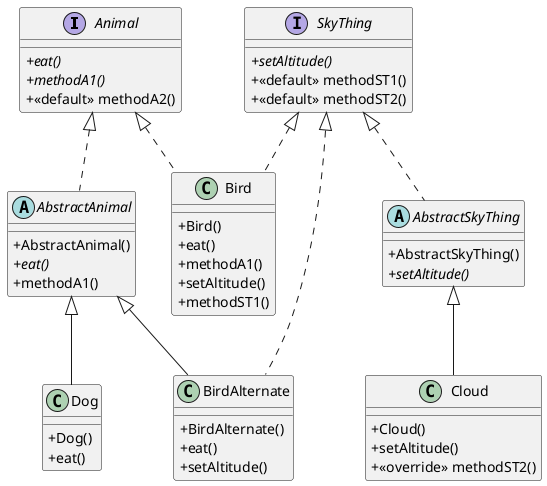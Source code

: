 @startuml
'https://plantuml.com/class-diagram

'Make public/private/etc show up as character rather than colored circle.
skinparam classAttributeIconSize 0

interface Animal {
    + {abstract} eat()
    + {abstract} methodA1()
    + <<default>> methodA2()
}

interface SkyThing {
    + {abstract} setAltitude()
    + <<default>> methodST1()
    + <<default>> methodST2()
}

abstract class AbstractAnimal {
    + AbstractAnimal()
    + {abstract} eat()
    + methodA1()
}

abstract class AbstractSkyThing {
    + AbstractSkyThing()
    + {abstract} setAltitude()
}

Animal <|.. AbstractAnimal
SkyThing <|.. AbstractSkyThing

class Dog {
    + Dog()
    + eat()
}
AbstractAnimal <|-- Dog

class Cloud {
    + Cloud()
    + setAltitude()
    + <<override>> methodST2()
}
AbstractSkyThing <|-- Cloud

class Bird {
    + Bird()
    + eat()
    + methodA1()
    + setAltitude()
    + methodST1()
}
Animal <|.. Bird
SkyThing <|.. Bird

class BirdAlternate {
    +BirdAlternate()
    +eat()
    +setAltitude()
}
AbstractAnimal <|-- BirdAlternate
SkyThing <|.. BirdAlternate

@enduml